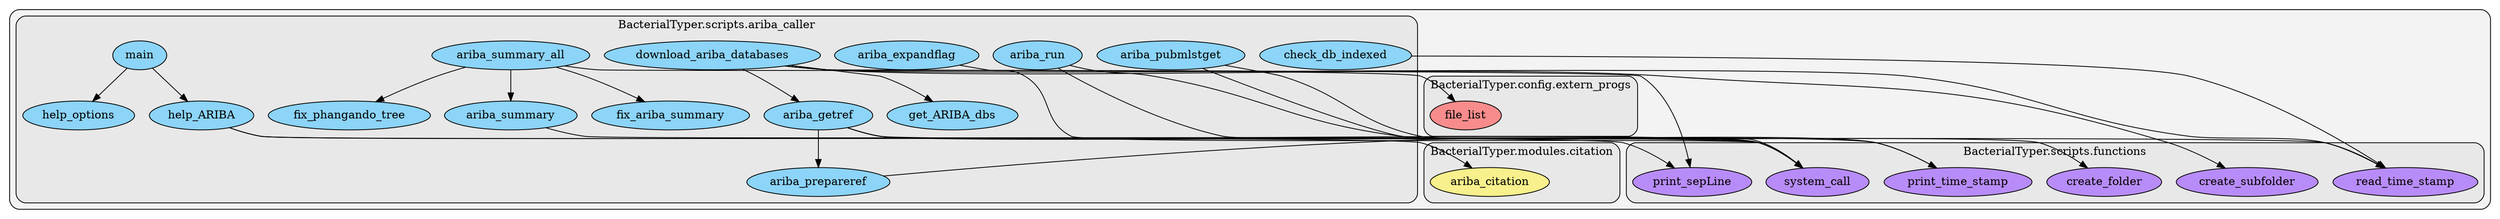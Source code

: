 digraph G {
    graph [spilines=ortho, rankdir=TB, clusterrank="local"];
    subgraph cluster_G {

        graph [style="filled,rounded",fillcolor="#80808018", label=""];
        subgraph cluster_BacterialTyper__config__extern_progs {

            graph [style="filled,rounded",fillcolor="#80808018", label="BacterialTyper.config.extern_progs"];
            BacterialTyper__config__extern_progs__file_list [label="file_list", style="filled", fillcolor="#ff6565b2", fontcolor="#000000", group="0"];
        }
        subgraph cluster_BacterialTyper__config__extern_progs {

            graph [style="filled,rounded",fillcolor="#80808018", label="BacterialTyper.config.extern_progs"];
        }
        subgraph cluster_BacterialTyper__config__extern_progs {

            graph [style="filled,rounded",fillcolor="#80808018", label="BacterialTyper.config.extern_progs"];
        }
        subgraph cluster_BacterialTyper__config__extern_progs {

            graph [style="filled,rounded",fillcolor="#80808018", label="BacterialTyper.config.extern_progs"];
        }
        subgraph cluster_BacterialTyper__config__extern_progs {

            graph [style="filled,rounded",fillcolor="#80808018", label="BacterialTyper.config.extern_progs"];
        }
        subgraph cluster_BacterialTyper__config__extern_progs {

            graph [style="filled,rounded",fillcolor="#80808018", label="BacterialTyper.config.extern_progs"];
        }
        subgraph cluster_BacterialTyper__config__extern_progs {

            graph [style="filled,rounded",fillcolor="#80808018", label="BacterialTyper.config.extern_progs"];
        }
        subgraph cluster_BacterialTyper__config__extern_progs {

            graph [style="filled,rounded",fillcolor="#80808018", label="BacterialTyper.config.extern_progs"];
        }
        subgraph cluster_BacterialTyper__config__extern_progs {

            graph [style="filled,rounded",fillcolor="#80808018", label="BacterialTyper.config.extern_progs"];
        }
        subgraph cluster_BacterialTyper__config__extern_progs {

            graph [style="filled,rounded",fillcolor="#80808018", label="BacterialTyper.config.extern_progs"];
        }
        subgraph cluster_BacterialTyper__modules__citation {

            graph [style="filled,rounded",fillcolor="#80808018", label="BacterialTyper.modules.citation"];
            BacterialTyper__modules__citation__ariba_citation [label="ariba_citation", style="filled", fillcolor="#fff465b2", fontcolor="#000000", group="7"];
        }
        subgraph cluster_BacterialTyper__modules__citation {

            graph [style="filled,rounded",fillcolor="#80808018", label="BacterialTyper.modules.citation"];
        }
        subgraph cluster_BacterialTyper__modules__citation {

            graph [style="filled,rounded",fillcolor="#80808018", label="BacterialTyper.modules.citation"];
        }
        subgraph cluster_BacterialTyper__modules__citation {

            graph [style="filled,rounded",fillcolor="#80808018", label="BacterialTyper.modules.citation"];
        }
        subgraph cluster_BacterialTyper__modules__citation {

            graph [style="filled,rounded",fillcolor="#80808018", label="BacterialTyper.modules.citation"];
        }
        subgraph cluster_BacterialTyper__scripts__ariba_caller {

            graph [style="filled,rounded",fillcolor="#80808018", label="BacterialTyper.scripts.ariba_caller"];
            BacterialTyper__scripts__ariba_caller__ariba_expandflag [label="ariba_expandflag", style="filled", fillcolor="#65cbffb2", fontcolor="#000000", group="25"];
        }
        subgraph cluster_BacterialTyper__scripts__ariba_caller {

            graph [style="filled,rounded",fillcolor="#80808018", label="BacterialTyper.scripts.ariba_caller"];
            BacterialTyper__scripts__ariba_caller__ariba_getref [label="ariba_getref", style="filled", fillcolor="#65cbffb2", fontcolor="#000000", group="25"];
        }
        subgraph cluster_BacterialTyper__scripts__ariba_caller {

            graph [style="filled,rounded",fillcolor="#80808018", label="BacterialTyper.scripts.ariba_caller"];
            BacterialTyper__scripts__ariba_caller__ariba_prepareref [label="ariba_prepareref", style="filled", fillcolor="#65cbffb2", fontcolor="#000000", group="25"];
        }
        subgraph cluster_BacterialTyper__scripts__ariba_caller {

            graph [style="filled,rounded",fillcolor="#80808018", label="BacterialTyper.scripts.ariba_caller"];
            BacterialTyper__scripts__ariba_caller__ariba_pubmlstget [label="ariba_pubmlstget", style="filled", fillcolor="#65cbffb2", fontcolor="#000000", group="25"];
        }
        subgraph cluster_BacterialTyper__scripts__ariba_caller {

            graph [style="filled,rounded",fillcolor="#80808018", label="BacterialTyper.scripts.ariba_caller"];
            BacterialTyper__scripts__ariba_caller__ariba_run [label="ariba_run", style="filled", fillcolor="#65cbffb2", fontcolor="#000000", group="25"];
        }
        subgraph cluster_BacterialTyper__scripts__ariba_caller {

            graph [style="filled,rounded",fillcolor="#80808018", label="BacterialTyper.scripts.ariba_caller"];
            BacterialTyper__scripts__ariba_caller__ariba_summary [label="ariba_summary", style="filled", fillcolor="#65cbffb2", fontcolor="#000000", group="25"];
        }
        subgraph cluster_BacterialTyper__scripts__ariba_caller {

            graph [style="filled,rounded",fillcolor="#80808018", label="BacterialTyper.scripts.ariba_caller"];
            BacterialTyper__scripts__ariba_caller__ariba_summary_all [label="ariba_summary_all", style="filled", fillcolor="#65cbffb2", fontcolor="#000000", group="25"];
        }
        subgraph cluster_BacterialTyper__scripts__ariba_caller {

            graph [style="filled,rounded",fillcolor="#80808018", label="BacterialTyper.scripts.ariba_caller"];
            BacterialTyper__scripts__ariba_caller__check_db_indexed [label="check_db_indexed", style="filled", fillcolor="#65cbffb2", fontcolor="#000000", group="25"];
        }
        subgraph cluster_BacterialTyper__scripts__ariba_caller {

            graph [style="filled,rounded",fillcolor="#80808018", label="BacterialTyper.scripts.ariba_caller"];
            BacterialTyper__scripts__ariba_caller__download_ariba_databases [label="download_ariba_databases", style="filled", fillcolor="#65cbffb2", fontcolor="#000000", group="25"];
        }
        subgraph cluster_BacterialTyper__scripts__ariba_caller {

            graph [style="filled,rounded",fillcolor="#80808018", label="BacterialTyper.scripts.ariba_caller"];
            BacterialTyper__scripts__ariba_caller__fix_ariba_summary [label="fix_ariba_summary", style="filled", fillcolor="#65cbffb2", fontcolor="#000000", group="25"];
        }
        subgraph cluster_BacterialTyper__scripts__ariba_caller {

            graph [style="filled,rounded",fillcolor="#80808018", label="BacterialTyper.scripts.ariba_caller"];
            BacterialTyper__scripts__ariba_caller__fix_phangando_tree [label="fix_phangando_tree", style="filled", fillcolor="#65cbffb2", fontcolor="#000000", group="25"];
        }
        subgraph cluster_BacterialTyper__scripts__ariba_caller {

            graph [style="filled,rounded",fillcolor="#80808018", label="BacterialTyper.scripts.ariba_caller"];
            BacterialTyper__scripts__ariba_caller__get_ARIBA_dbs [label="get_ARIBA_dbs", style="filled", fillcolor="#65cbffb2", fontcolor="#000000", group="25"];
        }
        subgraph cluster_BacterialTyper__scripts__ariba_caller {

            graph [style="filled,rounded",fillcolor="#80808018", label="BacterialTyper.scripts.ariba_caller"];
            BacterialTyper__scripts__ariba_caller__help_ARIBA [label="help_ARIBA", style="filled", fillcolor="#65cbffb2", fontcolor="#000000", group="25"];
        }
        subgraph cluster_BacterialTyper__scripts__ariba_caller {

            graph [style="filled,rounded",fillcolor="#80808018", label="BacterialTyper.scripts.ariba_caller"];
            BacterialTyper__scripts__ariba_caller__help_options [label="help_options", style="filled", fillcolor="#65cbffb2", fontcolor="#000000", group="25"];
        }
        subgraph cluster_BacterialTyper__scripts__ariba_caller {

            graph [style="filled,rounded",fillcolor="#80808018", label="BacterialTyper.scripts.ariba_caller"];
            BacterialTyper__scripts__ariba_caller__main [label="main", style="filled", fillcolor="#65cbffb2", fontcolor="#000000", group="25"];
        }
        subgraph cluster_BacterialTyper__scripts__functions {

            graph [style="filled,rounded",fillcolor="#80808018", label="BacterialTyper.scripts.functions"];
        }
        subgraph cluster_BacterialTyper__scripts__functions {

            graph [style="filled,rounded",fillcolor="#80808018", label="BacterialTyper.scripts.functions"];
        }
        subgraph cluster_BacterialTyper__scripts__functions {

            graph [style="filled,rounded",fillcolor="#80808018", label="BacterialTyper.scripts.functions"];
        }
        subgraph cluster_BacterialTyper__scripts__functions {

            graph [style="filled,rounded",fillcolor="#80808018", label="BacterialTyper.scripts.functions"];
        }
        subgraph cluster_BacterialTyper__scripts__functions {

            graph [style="filled,rounded",fillcolor="#80808018", label="BacterialTyper.scripts.functions"];
        }
        subgraph cluster_BacterialTyper__scripts__functions {

            graph [style="filled,rounded",fillcolor="#80808018", label="BacterialTyper.scripts.functions"];
            BacterialTyper__scripts__functions__create_folder [label="create_folder", style="filled", fillcolor="#a365ffb2", fontcolor="#000000", group="33"];
        }
        subgraph cluster_BacterialTyper__scripts__functions {

            graph [style="filled,rounded",fillcolor="#80808018", label="BacterialTyper.scripts.functions"];
        }
        subgraph cluster_BacterialTyper__scripts__functions {

            graph [style="filled,rounded",fillcolor="#80808018", label="BacterialTyper.scripts.functions"];
            BacterialTyper__scripts__functions__create_subfolder [label="create_subfolder", style="filled", fillcolor="#a365ffb2", fontcolor="#000000", group="33"];
        }
        subgraph cluster_BacterialTyper__scripts__functions {

            graph [style="filled,rounded",fillcolor="#80808018", label="BacterialTyper.scripts.functions"];
        }
        subgraph cluster_BacterialTyper__scripts__functions {

            graph [style="filled,rounded",fillcolor="#80808018", label="BacterialTyper.scripts.functions"];
        }
        subgraph cluster_BacterialTyper__scripts__functions {

            graph [style="filled,rounded",fillcolor="#80808018", label="BacterialTyper.scripts.functions"];
        }
        subgraph cluster_BacterialTyper__scripts__functions {

            graph [style="filled,rounded",fillcolor="#80808018", label="BacterialTyper.scripts.functions"];
        }
        subgraph cluster_BacterialTyper__scripts__functions {

            graph [style="filled,rounded",fillcolor="#80808018", label="BacterialTyper.scripts.functions"];
        }
        subgraph cluster_BacterialTyper__scripts__functions {

            graph [style="filled,rounded",fillcolor="#80808018", label="BacterialTyper.scripts.functions"];
        }
        subgraph cluster_BacterialTyper__scripts__functions {

            graph [style="filled,rounded",fillcolor="#80808018", label="BacterialTyper.scripts.functions"];
        }
        subgraph cluster_BacterialTyper__scripts__functions {

            graph [style="filled,rounded",fillcolor="#80808018", label="BacterialTyper.scripts.functions"];
        }
        subgraph cluster_BacterialTyper__scripts__functions {

            graph [style="filled,rounded",fillcolor="#80808018", label="BacterialTyper.scripts.functions"];
        }
        subgraph cluster_BacterialTyper__scripts__functions {

            graph [style="filled,rounded",fillcolor="#80808018", label="BacterialTyper.scripts.functions"];
        }
        subgraph cluster_BacterialTyper__scripts__functions {

            graph [style="filled,rounded",fillcolor="#80808018", label="BacterialTyper.scripts.functions"];
        }
        subgraph cluster_BacterialTyper__scripts__functions {

            graph [style="filled,rounded",fillcolor="#80808018", label="BacterialTyper.scripts.functions"];
        }
        subgraph cluster_BacterialTyper__scripts__functions {

            graph [style="filled,rounded",fillcolor="#80808018", label="BacterialTyper.scripts.functions"];
        }
        subgraph cluster_BacterialTyper__scripts__functions {

            graph [style="filled,rounded",fillcolor="#80808018", label="BacterialTyper.scripts.functions"];
        }
        subgraph cluster_BacterialTyper__scripts__functions {

            graph [style="filled,rounded",fillcolor="#80808018", label="BacterialTyper.scripts.functions"];
        }
        subgraph cluster_BacterialTyper__scripts__functions {

            graph [style="filled,rounded",fillcolor="#80808018", label="BacterialTyper.scripts.functions"];
        }
        subgraph cluster_BacterialTyper__scripts__functions {

            graph [style="filled,rounded",fillcolor="#80808018", label="BacterialTyper.scripts.functions"];
        }
        subgraph cluster_BacterialTyper__scripts__functions {

            graph [style="filled,rounded",fillcolor="#80808018", label="BacterialTyper.scripts.functions"];
        }
        subgraph cluster_BacterialTyper__scripts__functions {

            graph [style="filled,rounded",fillcolor="#80808018", label="BacterialTyper.scripts.functions"];
        }
        subgraph cluster_BacterialTyper__scripts__functions {

            graph [style="filled,rounded",fillcolor="#80808018", label="BacterialTyper.scripts.functions"];
            BacterialTyper__scripts__functions__print_sepLine [label="print_sepLine", style="filled", fillcolor="#a365ffb2", fontcolor="#000000", group="33"];
        }
        subgraph cluster_BacterialTyper__scripts__functions {

            graph [style="filled,rounded",fillcolor="#80808018", label="BacterialTyper.scripts.functions"];
        }
        subgraph cluster_BacterialTyper__scripts__functions {

            graph [style="filled,rounded",fillcolor="#80808018", label="BacterialTyper.scripts.functions"];
            BacterialTyper__scripts__functions__print_time_stamp [label="print_time_stamp", style="filled", fillcolor="#a365ffb2", fontcolor="#000000", group="33"];
        }
        subgraph cluster_BacterialTyper__scripts__functions {

            graph [style="filled,rounded",fillcolor="#80808018", label="BacterialTyper.scripts.functions"];
        }
        subgraph cluster_BacterialTyper__scripts__functions {

            graph [style="filled,rounded",fillcolor="#80808018", label="BacterialTyper.scripts.functions"];
        }
        subgraph cluster_BacterialTyper__scripts__functions {

            graph [style="filled,rounded",fillcolor="#80808018", label="BacterialTyper.scripts.functions"];
            BacterialTyper__scripts__functions__read_time_stamp [label="read_time_stamp", style="filled", fillcolor="#a365ffb2", fontcolor="#000000", group="33"];
        }
        subgraph cluster_BacterialTyper__scripts__functions {

            graph [style="filled,rounded",fillcolor="#80808018", label="BacterialTyper.scripts.functions"];
        }
        subgraph cluster_BacterialTyper__scripts__functions {

            graph [style="filled,rounded",fillcolor="#80808018", label="BacterialTyper.scripts.functions"];
        }
        subgraph cluster_BacterialTyper__scripts__functions {

            graph [style="filled,rounded",fillcolor="#80808018", label="BacterialTyper.scripts.functions"];
        }
        subgraph cluster_BacterialTyper__scripts__functions {

            graph [style="filled,rounded",fillcolor="#80808018", label="BacterialTyper.scripts.functions"];
            BacterialTyper__scripts__functions__system_call [label="system_call", style="filled", fillcolor="#a365ffb2", fontcolor="#000000", group="33"];
        }
        subgraph cluster_BacterialTyper__scripts__functions {

            graph [style="filled,rounded",fillcolor="#80808018", label="BacterialTyper.scripts.functions"];
        }
        subgraph cluster_BacterialTyper__scripts__functions {

            graph [style="filled,rounded",fillcolor="#80808018", label="BacterialTyper.scripts.functions"];
        }
    }
        BacterialTyper__scripts__ariba_caller__help_ARIBA -> BacterialTyper__modules__citation__ariba_citation [style="solid", color="#000000"];
        BacterialTyper__scripts__ariba_caller__help_ARIBA -> BacterialTyper__scripts__functions__print_sepLine [style="solid", color="#000000"];
        BacterialTyper__scripts__ariba_caller__download_ariba_databases -> BacterialTyper__scripts__functions__create_subfolder [style="solid", color="#000000"];
        BacterialTyper__scripts__ariba_caller__download_ariba_databases -> BacterialTyper__scripts__functions__read_time_stamp [style="solid", color="#000000"];
        BacterialTyper__scripts__ariba_caller__download_ariba_databases -> BacterialTyper__scripts__ariba_caller__get_ARIBA_dbs [style="solid", color="#000000"];
        BacterialTyper__scripts__ariba_caller__download_ariba_databases -> BacterialTyper__scripts__ariba_caller__ariba_getref [style="solid", color="#000000"];
        BacterialTyper__scripts__ariba_caller__download_ariba_databases -> BacterialTyper__scripts__functions__print_sepLine [style="solid", color="#000000"];
        BacterialTyper__scripts__ariba_caller__check_db_indexed -> BacterialTyper__scripts__functions__read_time_stamp [style="solid", color="#000000"];
        BacterialTyper__scripts__ariba_caller__ariba_summary -> BacterialTyper__scripts__functions__system_call [style="solid", color="#000000"];
        BacterialTyper__scripts__ariba_caller__ariba_getref -> BacterialTyper__scripts__functions__read_time_stamp [style="solid", color="#000000"];
        BacterialTyper__scripts__ariba_caller__ariba_getref -> BacterialTyper__scripts__ariba_caller__ariba_prepareref [style="solid", color="#000000"];
        BacterialTyper__scripts__ariba_caller__ariba_getref -> BacterialTyper__scripts__functions__system_call [style="solid", color="#000000"];
        BacterialTyper__scripts__ariba_caller__ariba_getref -> BacterialTyper__scripts__functions__print_time_stamp [style="solid", color="#000000"];
        BacterialTyper__scripts__ariba_caller__ariba_prepareref -> BacterialTyper__scripts__functions__system_call [style="solid", color="#000000"];
        BacterialTyper__scripts__ariba_caller__ariba_expandflag -> BacterialTyper__scripts__functions__system_call [style="solid", color="#000000"];
        BacterialTyper__scripts__ariba_caller__ariba_pubmlstget -> BacterialTyper__scripts__functions__system_call [style="solid", color="#000000"];
        BacterialTyper__scripts__ariba_caller__ariba_pubmlstget -> BacterialTyper__scripts__functions__create_folder [style="solid", color="#000000"];
        BacterialTyper__scripts__ariba_caller__ariba_run -> BacterialTyper__scripts__functions__system_call [style="solid", color="#000000"];
        BacterialTyper__scripts__ariba_caller__ariba_run -> BacterialTyper__scripts__functions__print_time_stamp [style="solid", color="#000000"];
        BacterialTyper__scripts__ariba_caller__ariba_summary_all -> BacterialTyper__scripts__ariba_caller__fix_ariba_summary [style="solid", color="#000000"];
        BacterialTyper__scripts__ariba_caller__ariba_summary_all -> BacterialTyper__config__extern_progs__file_list [style="solid", color="#000000"];
        BacterialTyper__scripts__ariba_caller__ariba_summary_all -> BacterialTyper__scripts__ariba_caller__fix_phangando_tree [style="solid", color="#000000"];
        BacterialTyper__scripts__ariba_caller__ariba_summary_all -> BacterialTyper__scripts__ariba_caller__ariba_summary [style="solid", color="#000000"];
        BacterialTyper__scripts__ariba_caller__main -> BacterialTyper__scripts__ariba_caller__help_ARIBA [style="solid", color="#000000"];
        BacterialTyper__scripts__ariba_caller__main -> BacterialTyper__scripts__ariba_caller__help_options [style="solid", color="#000000"];
    }
